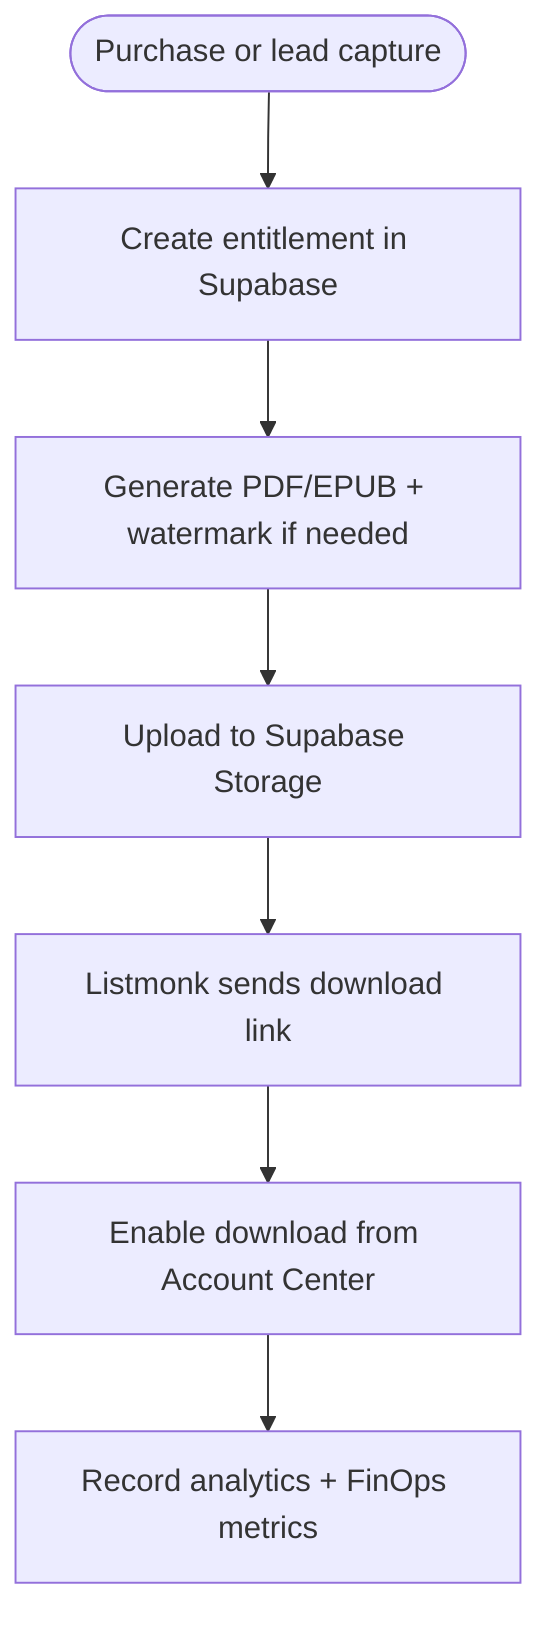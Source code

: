 flowchart TD
    start([Purchase or lead capture])
    entitlement[Create entitlement in Supabase]
    render[Generate PDF/EPUB + watermark if needed]
    store[Upload to Supabase Storage]
    deliver[Listmonk sends download link]
    profileAccess[Enable download from Account Center]
    telemetry[Record analytics + FinOps metrics]
    start --> entitlement --> render --> store --> deliver --> profileAccess --> telemetry